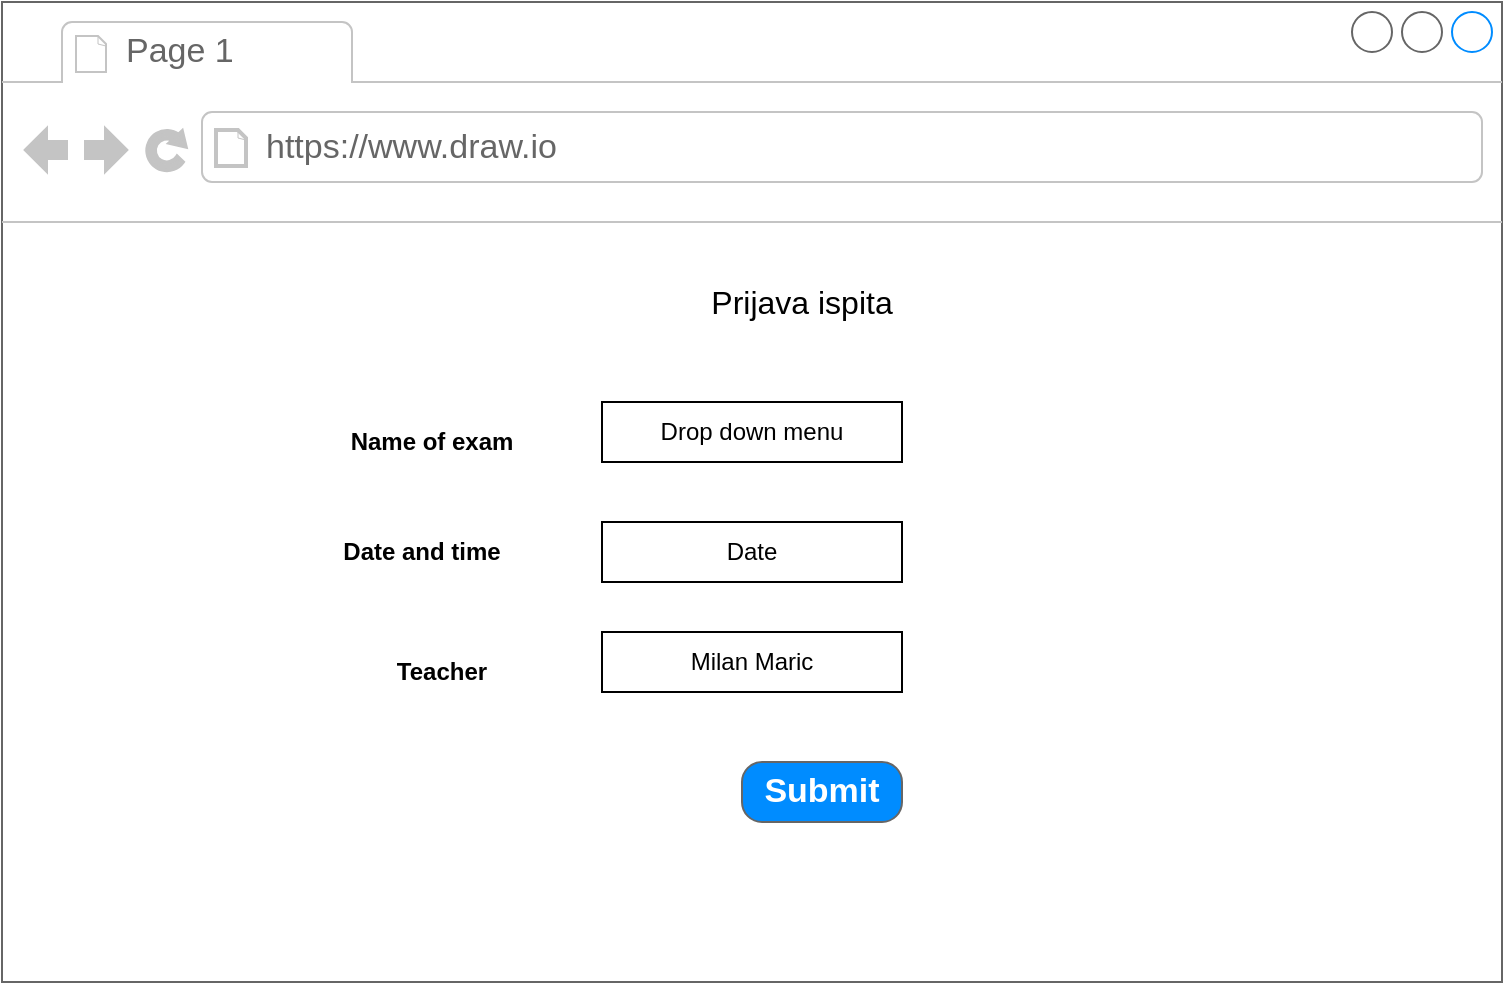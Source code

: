 <mxfile version="13.9.9" type="device"><diagram id="uM4TEChuxcfJ5mLUiZZh" name="Page-1"><mxGraphModel dx="1038" dy="1707" grid="1" gridSize="10" guides="1" tooltips="1" connect="1" arrows="1" fold="1" page="1" pageScale="1" pageWidth="850" pageHeight="1100" math="0" shadow="0"><root><mxCell id="0"/><mxCell id="1" parent="0"/><mxCell id="0X0FwWEPjYksTCgPEXbz-1" value="" style="strokeWidth=1;shadow=0;dashed=0;align=center;html=1;shape=mxgraph.mockup.containers.browserWindow;rSize=0;strokeColor=#666666;strokeColor2=#008cff;strokeColor3=#c4c4c4;mainText=,;recursiveResize=0;" vertex="1" parent="1"><mxGeometry x="40" y="-60" width="750" height="490" as="geometry"/></mxCell><mxCell id="0X0FwWEPjYksTCgPEXbz-2" value="Page 1" style="strokeWidth=1;shadow=0;dashed=0;align=center;html=1;shape=mxgraph.mockup.containers.anchor;fontSize=17;fontColor=#666666;align=left;" vertex="1" parent="0X0FwWEPjYksTCgPEXbz-1"><mxGeometry x="60" y="12" width="110" height="26" as="geometry"/></mxCell><mxCell id="0X0FwWEPjYksTCgPEXbz-3" value="https://www.draw.io" style="strokeWidth=1;shadow=0;dashed=0;align=center;html=1;shape=mxgraph.mockup.containers.anchor;rSize=0;fontSize=17;fontColor=#666666;align=left;" vertex="1" parent="0X0FwWEPjYksTCgPEXbz-1"><mxGeometry x="130" y="60" width="250" height="26" as="geometry"/></mxCell><mxCell id="0X0FwWEPjYksTCgPEXbz-5" value="Submit" style="strokeWidth=1;shadow=0;dashed=0;align=center;html=1;shape=mxgraph.mockup.buttons.button;strokeColor=#666666;fontColor=#ffffff;mainText=;buttonStyle=round;fontSize=17;fontStyle=1;fillColor=#008cff;whiteSpace=wrap;" vertex="1" parent="0X0FwWEPjYksTCgPEXbz-1"><mxGeometry x="370" y="380" width="80" height="30" as="geometry"/></mxCell><mxCell id="w6zP8pTLBUl9eqaYsW3M-2" value="&lt;font style=&quot;font-size: 16px&quot;&gt;Prijava ispita&lt;/font&gt;" style="text;html=1;strokeColor=none;fillColor=none;align=center;verticalAlign=middle;whiteSpace=wrap;rounded=0;" parent="1" vertex="1"><mxGeometry x="360" y="80" width="160" height="20" as="geometry"/></mxCell><mxCell id="w6zP8pTLBUl9eqaYsW3M-3" value="Name of exam" style="text;html=1;strokeColor=none;fillColor=none;align=center;verticalAlign=middle;whiteSpace=wrap;rounded=0;fontStyle=1" parent="1" vertex="1"><mxGeometry x="200" y="150" width="110" height="20" as="geometry"/></mxCell><mxCell id="w6zP8pTLBUl9eqaYsW3M-4" value="Drop down menu" style="rounded=0;whiteSpace=wrap;html=1;" parent="1" vertex="1"><mxGeometry x="340" y="140" width="150" height="30" as="geometry"/></mxCell><mxCell id="w6zP8pTLBUl9eqaYsW3M-5" value="&lt;b&gt;Date and time&lt;/b&gt;" style="text;html=1;strokeColor=none;fillColor=none;align=center;verticalAlign=middle;whiteSpace=wrap;rounded=0;" parent="1" vertex="1"><mxGeometry x="200" y="205" width="100" height="20" as="geometry"/></mxCell><mxCell id="w6zP8pTLBUl9eqaYsW3M-6" value="Date" style="rounded=0;whiteSpace=wrap;html=1;" parent="1" vertex="1"><mxGeometry x="340" y="200" width="150" height="30" as="geometry"/></mxCell><mxCell id="w6zP8pTLBUl9eqaYsW3M-8" value="&lt;b&gt;Teacher&lt;/b&gt;" style="text;html=1;strokeColor=none;fillColor=none;align=center;verticalAlign=middle;whiteSpace=wrap;rounded=0;" parent="1" vertex="1"><mxGeometry x="200" y="265" width="120" height="20" as="geometry"/></mxCell><mxCell id="w6zP8pTLBUl9eqaYsW3M-9" value="Milan Maric" style="rounded=0;whiteSpace=wrap;html=1;" parent="1" vertex="1"><mxGeometry x="340" y="255" width="150" height="30" as="geometry"/></mxCell></root></mxGraphModel></diagram></mxfile>